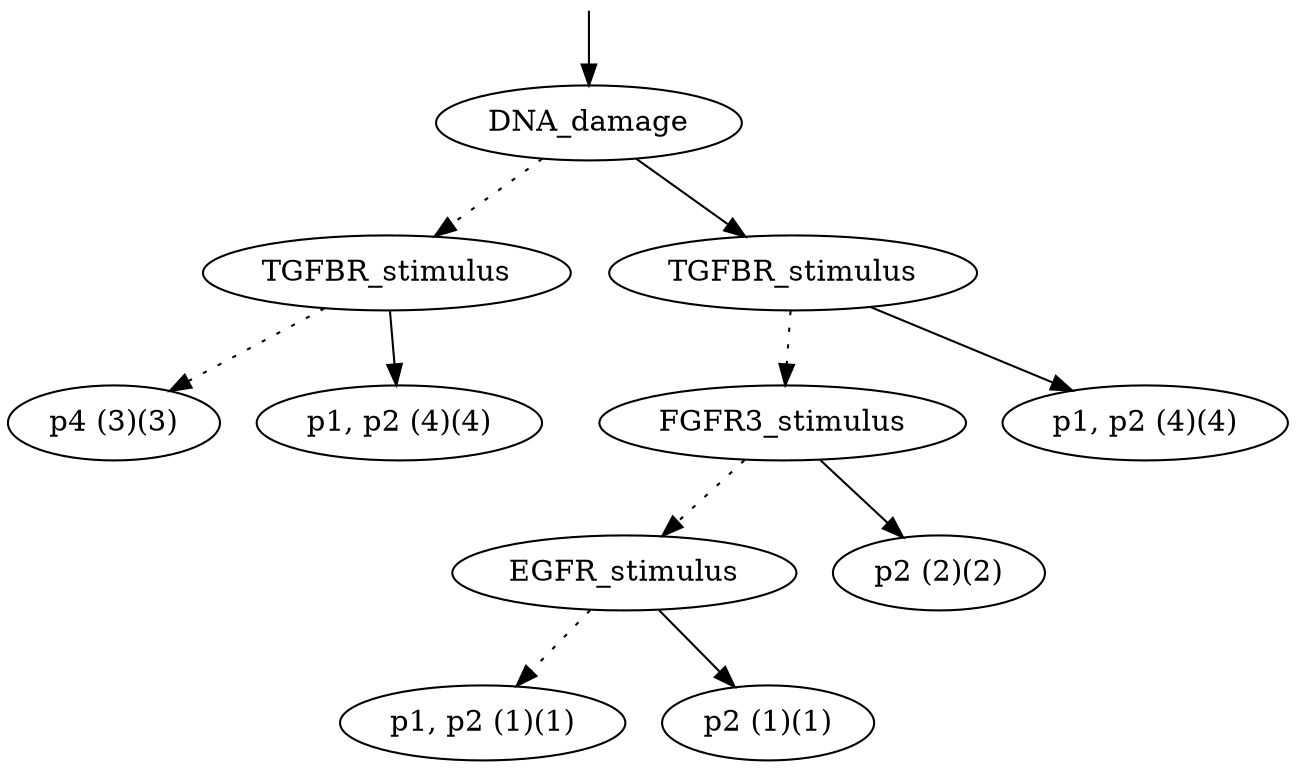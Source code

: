 digraph G {
init__ [label="", style=invis, height=0, width=0];
init__ -> 0;
0[label="DNA_damage"]
0 -> 1 [style=dotted];
0 -> 2 [style=filled];
1[label="TGFBR_stimulus"]
1 -> 3 [style=dotted];
1 -> 4 [style=filled];
3[label="p4 (3)(3)"];
4[label="p1, p2 (4)(4)"];
2[label="TGFBR_stimulus"]
2 -> 5 [style=dotted];
2 -> 6 [style=filled];
5[label="FGFR3_stimulus"]
5 -> 7 [style=dotted];
5 -> 8 [style=filled];
7[label="EGFR_stimulus"]
7 -> 9 [style=dotted];
7 -> 10 [style=filled];
9[label="p1, p2 (1)(1)"];
10[label="p2 (1)(1)"];
8[label="p2 (2)(2)"];
6[label="p1, p2 (4)(4)"];
}
